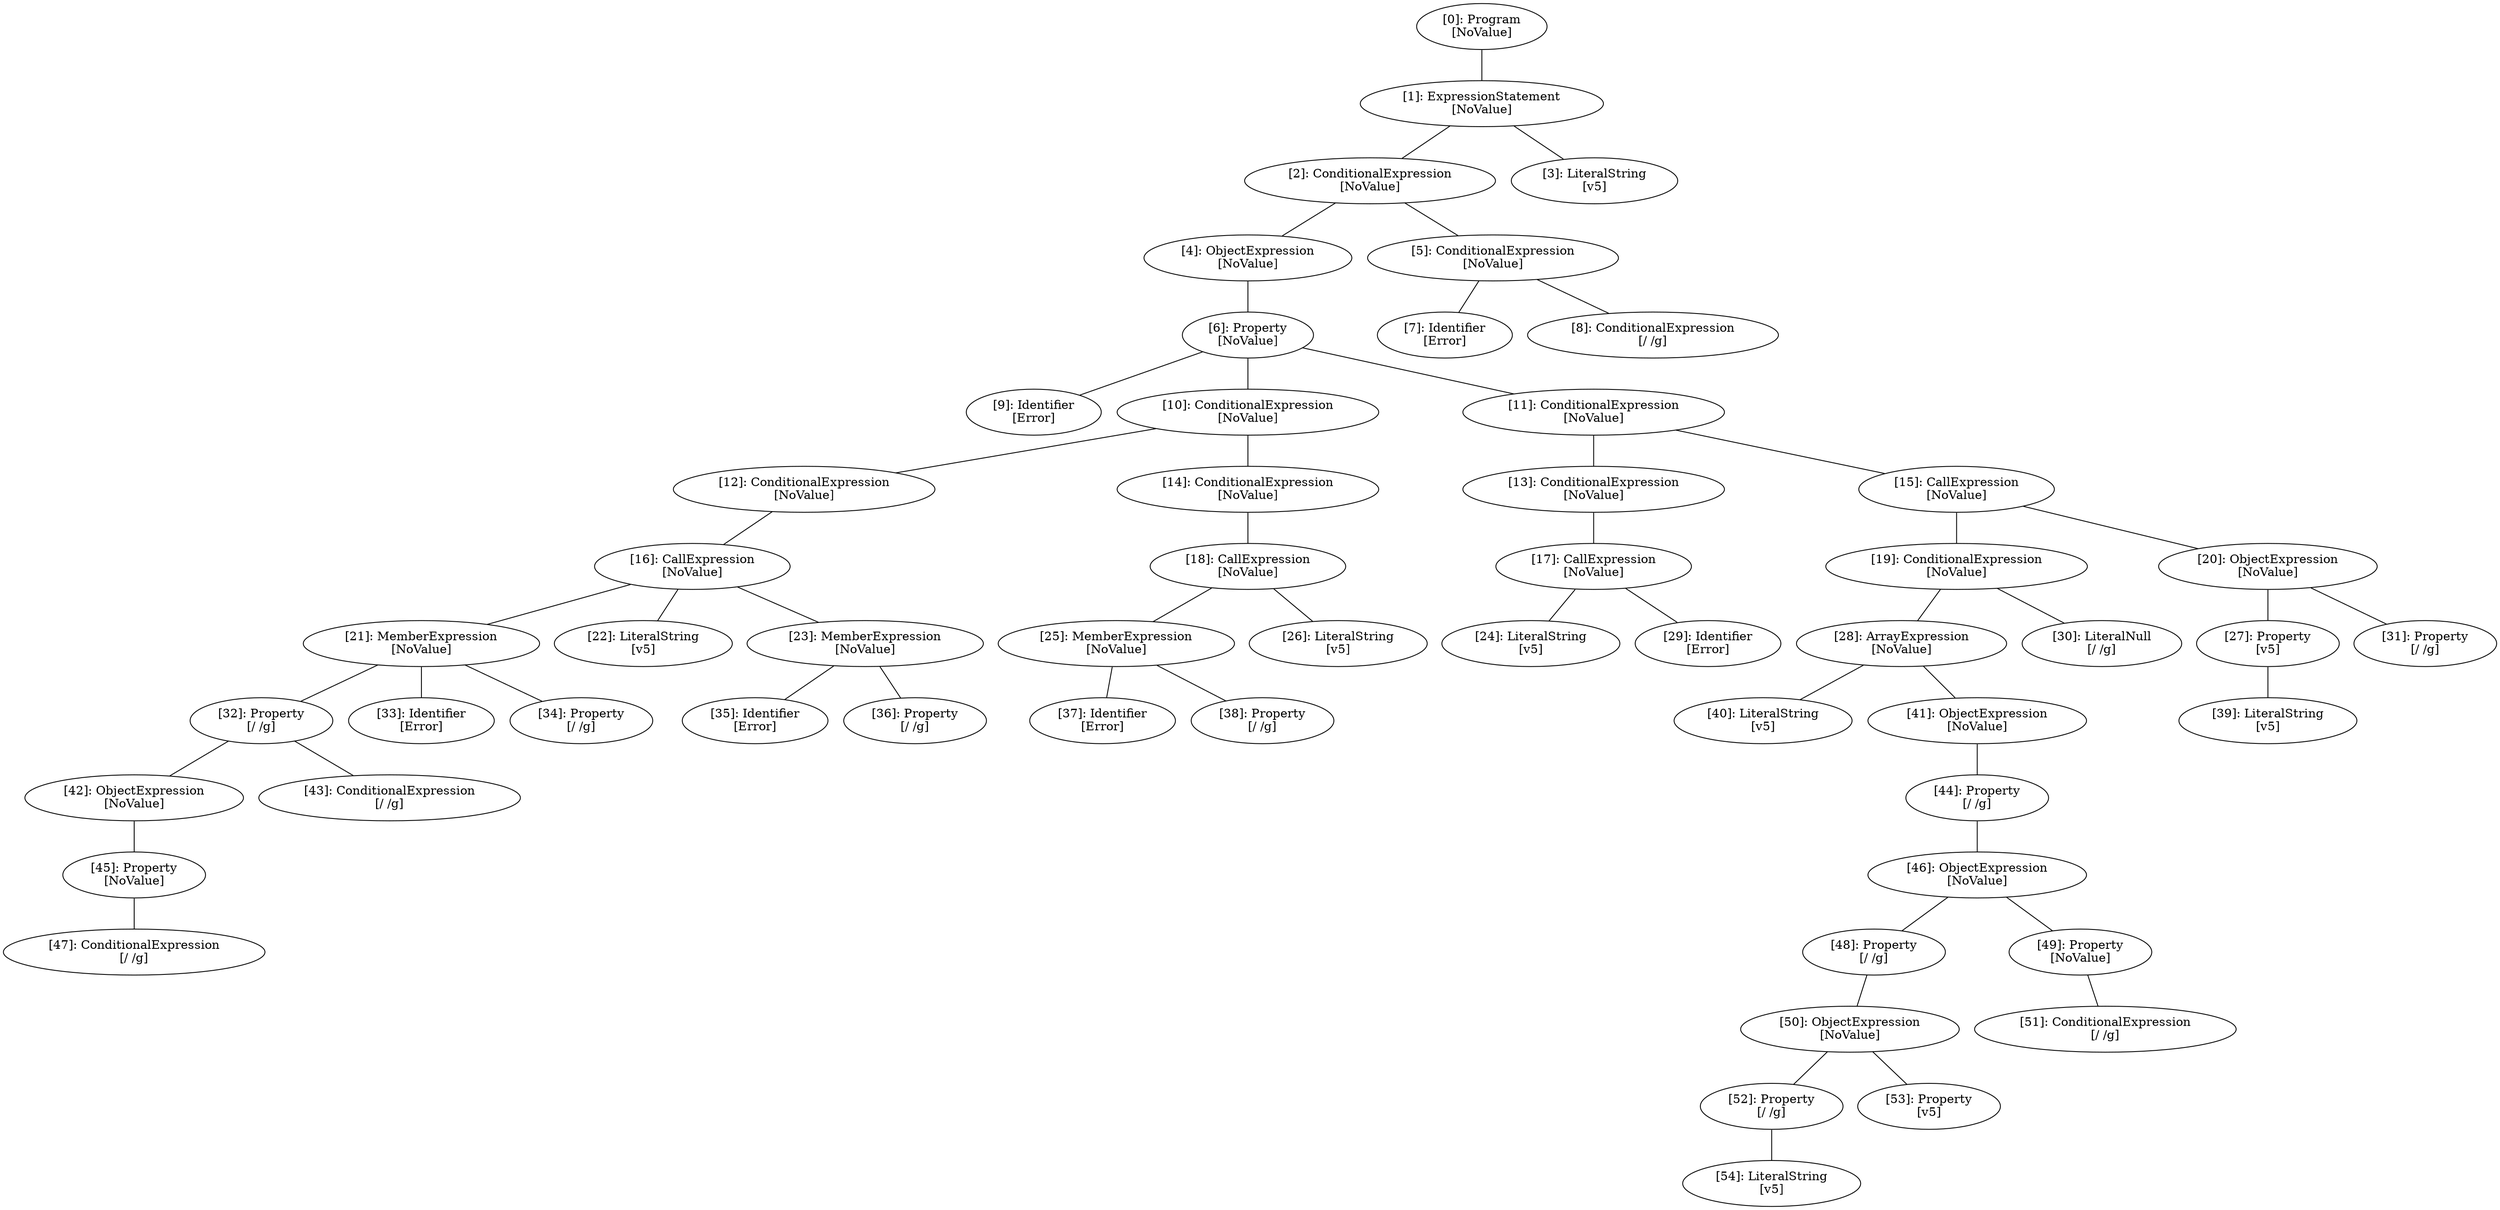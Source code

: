 // Result
graph {
	0 [label="[0]: Program
[NoValue]"]
	1 [label="[1]: ExpressionStatement
[NoValue]"]
	2 [label="[2]: ConditionalExpression
[NoValue]"]
	3 [label="[3]: LiteralString
[v5]"]
	4 [label="[4]: ObjectExpression
[NoValue]"]
	5 [label="[5]: ConditionalExpression
[NoValue]"]
	6 [label="[6]: Property
[NoValue]"]
	7 [label="[7]: Identifier
[Error]"]
	8 [label="[8]: ConditionalExpression
[/ /g]"]
	9 [label="[9]: Identifier
[Error]"]
	10 [label="[10]: ConditionalExpression
[NoValue]"]
	11 [label="[11]: ConditionalExpression
[NoValue]"]
	12 [label="[12]: ConditionalExpression
[NoValue]"]
	13 [label="[13]: ConditionalExpression
[NoValue]"]
	14 [label="[14]: ConditionalExpression
[NoValue]"]
	15 [label="[15]: CallExpression
[NoValue]"]
	16 [label="[16]: CallExpression
[NoValue]"]
	17 [label="[17]: CallExpression
[NoValue]"]
	18 [label="[18]: CallExpression
[NoValue]"]
	19 [label="[19]: ConditionalExpression
[NoValue]"]
	20 [label="[20]: ObjectExpression
[NoValue]"]
	21 [label="[21]: MemberExpression
[NoValue]"]
	22 [label="[22]: LiteralString
[v5]"]
	23 [label="[23]: MemberExpression
[NoValue]"]
	24 [label="[24]: LiteralString
[v5]"]
	25 [label="[25]: MemberExpression
[NoValue]"]
	26 [label="[26]: LiteralString
[v5]"]
	27 [label="[27]: Property
[v5]"]
	28 [label="[28]: ArrayExpression
[NoValue]"]
	29 [label="[29]: Identifier
[Error]"]
	30 [label="[30]: LiteralNull
[/ /g]"]
	31 [label="[31]: Property
[/ /g]"]
	32 [label="[32]: Property
[/ /g]"]
	33 [label="[33]: Identifier
[Error]"]
	34 [label="[34]: Property
[/ /g]"]
	35 [label="[35]: Identifier
[Error]"]
	36 [label="[36]: Property
[/ /g]"]
	37 [label="[37]: Identifier
[Error]"]
	38 [label="[38]: Property
[/ /g]"]
	39 [label="[39]: LiteralString
[v5]"]
	40 [label="[40]: LiteralString
[v5]"]
	41 [label="[41]: ObjectExpression
[NoValue]"]
	42 [label="[42]: ObjectExpression
[NoValue]"]
	43 [label="[43]: ConditionalExpression
[/ /g]"]
	44 [label="[44]: Property
[/ /g]"]
	45 [label="[45]: Property
[NoValue]"]
	46 [label="[46]: ObjectExpression
[NoValue]"]
	47 [label="[47]: ConditionalExpression
[/ /g]"]
	48 [label="[48]: Property
[/ /g]"]
	49 [label="[49]: Property
[NoValue]"]
	50 [label="[50]: ObjectExpression
[NoValue]"]
	51 [label="[51]: ConditionalExpression
[/ /g]"]
	52 [label="[52]: Property
[/ /g]"]
	53 [label="[53]: Property
[v5]"]
	54 [label="[54]: LiteralString
[v5]"]
	0 -- 1
	1 -- 2
	1 -- 3
	2 -- 4
	2 -- 5
	4 -- 6
	5 -- 7
	5 -- 8
	6 -- 9
	6 -- 10
	6 -- 11
	10 -- 12
	10 -- 14
	11 -- 13
	11 -- 15
	12 -- 16
	13 -- 17
	14 -- 18
	15 -- 19
	15 -- 20
	16 -- 21
	16 -- 22
	16 -- 23
	17 -- 24
	17 -- 29
	18 -- 25
	18 -- 26
	19 -- 28
	19 -- 30
	20 -- 27
	20 -- 31
	21 -- 32
	21 -- 33
	21 -- 34
	23 -- 35
	23 -- 36
	25 -- 37
	25 -- 38
	27 -- 39
	28 -- 40
	28 -- 41
	32 -- 42
	32 -- 43
	41 -- 44
	42 -- 45
	44 -- 46
	45 -- 47
	46 -- 48
	46 -- 49
	48 -- 50
	49 -- 51
	50 -- 52
	50 -- 53
	52 -- 54
}
